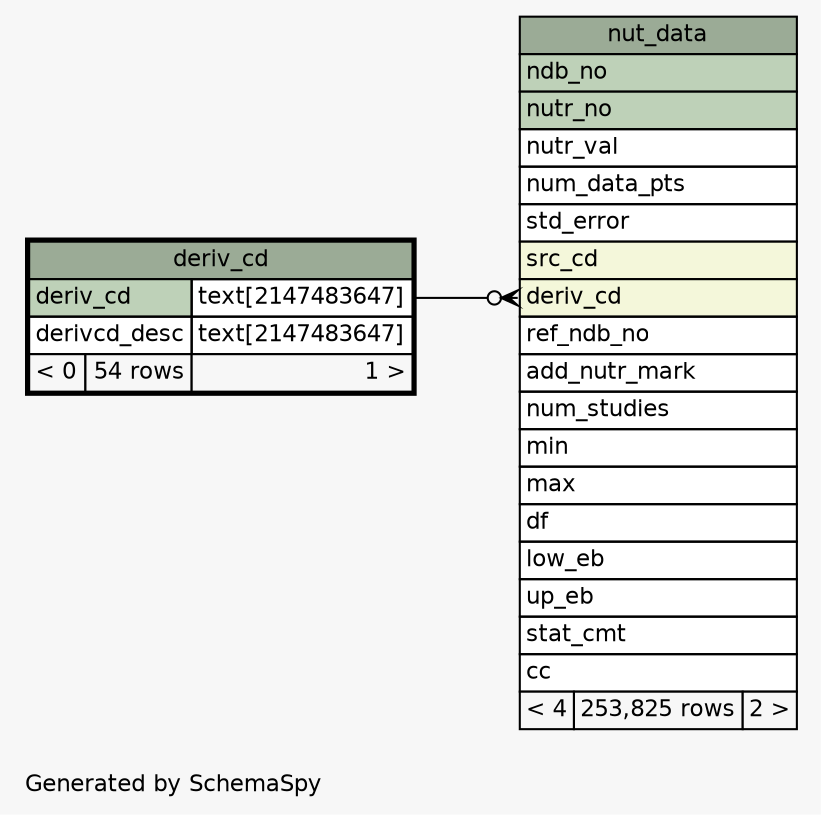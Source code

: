 // dot 2.40.1 on Linux 5.4.0-80-generic
// SchemaSpy rev 590
digraph "oneDegreeRelationshipsDiagram" {
  graph [
    rankdir="RL"
    bgcolor="#f7f7f7"
    label="\nGenerated by SchemaSpy"
    labeljust="l"
    nodesep="0.18"
    ranksep="0.46"
    fontname="Helvetica"
    fontsize="11"
  ];
  node [
    fontname="Helvetica"
    fontsize="11"
    shape="plaintext"
  ];
  edge [
    arrowsize="0.8"
  ];
  "nut_data":"deriv_cd":w -> "deriv_cd":"deriv_cd.type":e [arrowhead=none dir=back arrowtail=crowodot];
  "deriv_cd" [
    label=<
    <TABLE BORDER="2" CELLBORDER="1" CELLSPACING="0" BGCOLOR="#ffffff">
      <TR><TD COLSPAN="3" BGCOLOR="#9bab96" ALIGN="CENTER">deriv_cd</TD></TR>
      <TR><TD PORT="deriv_cd" COLSPAN="2" BGCOLOR="#bed1b8" ALIGN="LEFT">deriv_cd</TD><TD PORT="deriv_cd.type" ALIGN="LEFT">text[2147483647]</TD></TR>
      <TR><TD PORT="derivcd_desc" COLSPAN="2" ALIGN="LEFT">derivcd_desc</TD><TD PORT="derivcd_desc.type" ALIGN="LEFT">text[2147483647]</TD></TR>
      <TR><TD ALIGN="LEFT" BGCOLOR="#f7f7f7">&lt; 0</TD><TD ALIGN="RIGHT" BGCOLOR="#f7f7f7">54 rows</TD><TD ALIGN="RIGHT" BGCOLOR="#f7f7f7">1 &gt;</TD></TR>
    </TABLE>>
    URL="deriv_cd.html"
    tooltip="deriv_cd"
  ];
  "nut_data" [
    label=<
    <TABLE BORDER="0" CELLBORDER="1" CELLSPACING="0" BGCOLOR="#ffffff">
      <TR><TD COLSPAN="3" BGCOLOR="#9bab96" ALIGN="CENTER">nut_data</TD></TR>
      <TR><TD PORT="ndb_no" COLSPAN="3" BGCOLOR="#bed1b8" ALIGN="LEFT">ndb_no</TD></TR>
      <TR><TD PORT="nutr_no" COLSPAN="3" BGCOLOR="#bed1b8" ALIGN="LEFT">nutr_no</TD></TR>
      <TR><TD PORT="nutr_val" COLSPAN="3" ALIGN="LEFT">nutr_val</TD></TR>
      <TR><TD PORT="num_data_pts" COLSPAN="3" ALIGN="LEFT">num_data_pts</TD></TR>
      <TR><TD PORT="std_error" COLSPAN="3" ALIGN="LEFT">std_error</TD></TR>
      <TR><TD PORT="src_cd" COLSPAN="3" BGCOLOR="#f4f7da" ALIGN="LEFT">src_cd</TD></TR>
      <TR><TD PORT="deriv_cd" COLSPAN="3" BGCOLOR="#f4f7da" ALIGN="LEFT">deriv_cd</TD></TR>
      <TR><TD PORT="ref_ndb_no" COLSPAN="3" ALIGN="LEFT">ref_ndb_no</TD></TR>
      <TR><TD PORT="add_nutr_mark" COLSPAN="3" ALIGN="LEFT">add_nutr_mark</TD></TR>
      <TR><TD PORT="num_studies" COLSPAN="3" ALIGN="LEFT">num_studies</TD></TR>
      <TR><TD PORT="min" COLSPAN="3" ALIGN="LEFT">min</TD></TR>
      <TR><TD PORT="max" COLSPAN="3" ALIGN="LEFT">max</TD></TR>
      <TR><TD PORT="df" COLSPAN="3" ALIGN="LEFT">df</TD></TR>
      <TR><TD PORT="low_eb" COLSPAN="3" ALIGN="LEFT">low_eb</TD></TR>
      <TR><TD PORT="up_eb" COLSPAN="3" ALIGN="LEFT">up_eb</TD></TR>
      <TR><TD PORT="stat_cmt" COLSPAN="3" ALIGN="LEFT">stat_cmt</TD></TR>
      <TR><TD PORT="cc" COLSPAN="3" ALIGN="LEFT">cc</TD></TR>
      <TR><TD ALIGN="LEFT" BGCOLOR="#f7f7f7">&lt; 4</TD><TD ALIGN="RIGHT" BGCOLOR="#f7f7f7">253,825 rows</TD><TD ALIGN="RIGHT" BGCOLOR="#f7f7f7">2 &gt;</TD></TR>
    </TABLE>>
    URL="nut_data.html"
    tooltip="nut_data"
  ];
}
